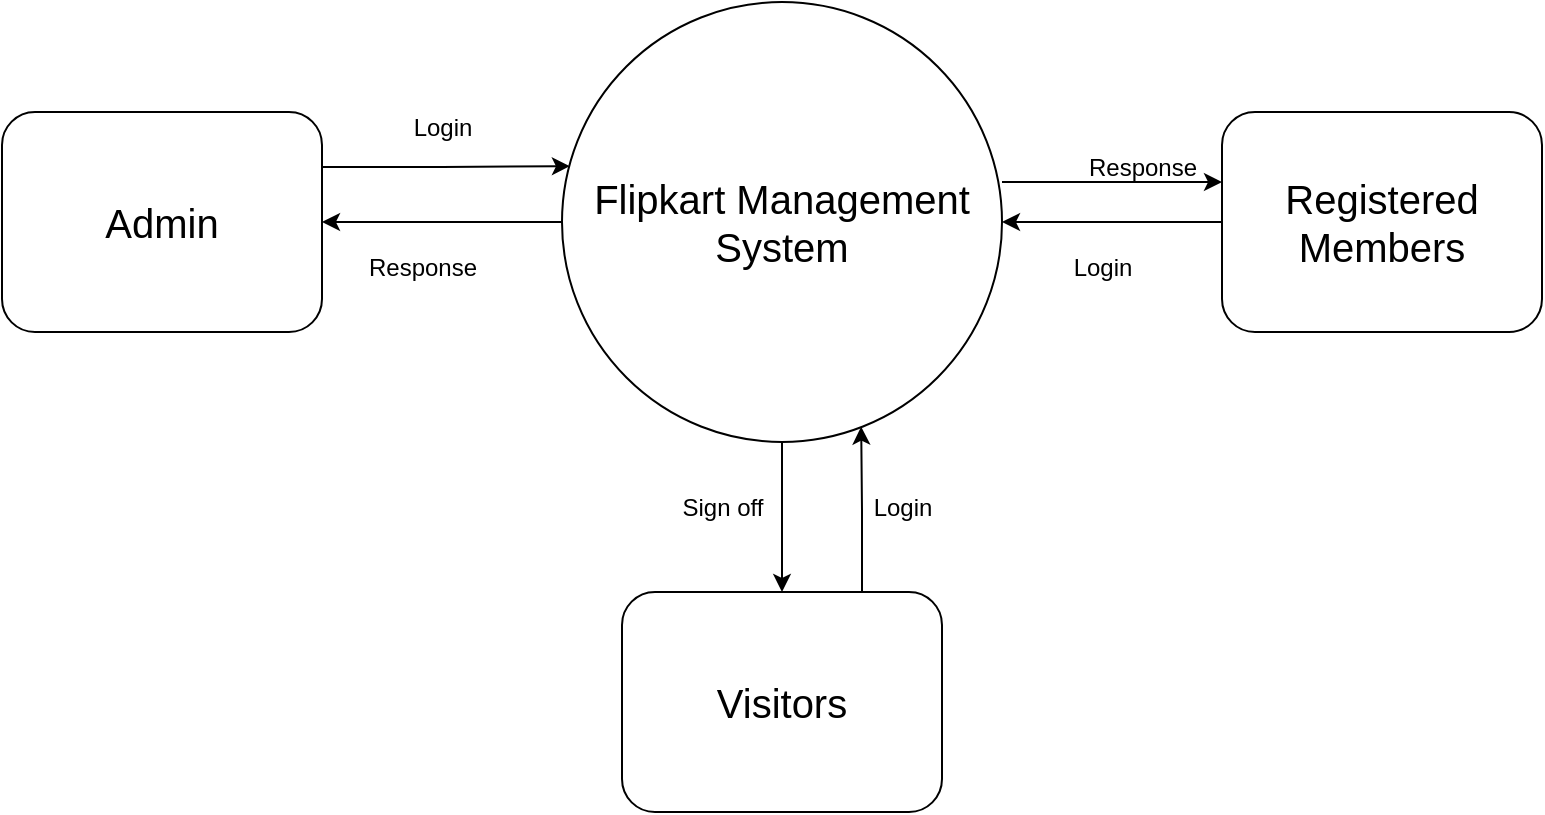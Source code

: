 <mxfile version="21.6.8" type="google">
  <diagram id="ZKO8msdCiUuoRA4G3tad" name="Flipkart System 0">
    <mxGraphModel dx="1050" dy="534" grid="1" gridSize="10" guides="1" tooltips="1" connect="1" arrows="1" fold="1" page="1" pageScale="1" pageWidth="827" pageHeight="1169" math="0" shadow="0">
      <root>
        <mxCell id="0" />
        <mxCell id="1" parent="0" />
        <mxCell id="11NNA-H-o6uc0P_nEHLL-1" style="edgeStyle=orthogonalEdgeStyle;rounded=0;orthogonalLoop=1;jettySize=auto;html=1;entryX=1;entryY=0.5;entryDx=0;entryDy=0;" parent="1" source="11NNA-H-o6uc0P_nEHLL-3" target="11NNA-H-o6uc0P_nEHLL-5" edge="1">
          <mxGeometry relative="1" as="geometry" />
        </mxCell>
        <mxCell id="11NNA-H-o6uc0P_nEHLL-2" style="edgeStyle=orthogonalEdgeStyle;rounded=0;orthogonalLoop=1;jettySize=auto;html=1;entryX=0.5;entryY=0;entryDx=0;entryDy=0;" parent="1" source="11NNA-H-o6uc0P_nEHLL-3" target="11NNA-H-o6uc0P_nEHLL-9" edge="1">
          <mxGeometry relative="1" as="geometry" />
        </mxCell>
        <mxCell id="11NNA-H-o6uc0P_nEHLL-3" value="&lt;font style=&quot;font-size: 20px;&quot;&gt;Flipkart Management System&lt;/font&gt;" style="ellipse;whiteSpace=wrap;html=1;aspect=fixed;" parent="1" vertex="1">
          <mxGeometry x="290" y="180" width="220" height="220" as="geometry" />
        </mxCell>
        <mxCell id="11NNA-H-o6uc0P_nEHLL-4" style="edgeStyle=orthogonalEdgeStyle;rounded=0;orthogonalLoop=1;jettySize=auto;html=1;exitX=1;exitY=0.25;exitDx=0;exitDy=0;entryX=0.018;entryY=0.373;entryDx=0;entryDy=0;entryPerimeter=0;" parent="1" source="11NNA-H-o6uc0P_nEHLL-5" target="11NNA-H-o6uc0P_nEHLL-3" edge="1">
          <mxGeometry relative="1" as="geometry" />
        </mxCell>
        <mxCell id="11NNA-H-o6uc0P_nEHLL-5" value="&lt;font style=&quot;font-size: 20px;&quot;&gt;Admin&lt;/font&gt;" style="rounded=1;whiteSpace=wrap;html=1;" parent="1" vertex="1">
          <mxGeometry x="10" y="235" width="160" height="110" as="geometry" />
        </mxCell>
        <mxCell id="11NNA-H-o6uc0P_nEHLL-6" style="edgeStyle=orthogonalEdgeStyle;rounded=0;orthogonalLoop=1;jettySize=auto;html=1;" parent="1" source="11NNA-H-o6uc0P_nEHLL-7" target="11NNA-H-o6uc0P_nEHLL-3" edge="1">
          <mxGeometry relative="1" as="geometry" />
        </mxCell>
        <mxCell id="11NNA-H-o6uc0P_nEHLL-7" value="&lt;font style=&quot;font-size: 20px;&quot;&gt;Registered Members&lt;/font&gt;" style="rounded=1;whiteSpace=wrap;html=1;" parent="1" vertex="1">
          <mxGeometry x="620" y="235" width="160" height="110" as="geometry" />
        </mxCell>
        <mxCell id="11NNA-H-o6uc0P_nEHLL-8" style="edgeStyle=orthogonalEdgeStyle;rounded=0;orthogonalLoop=1;jettySize=auto;html=1;exitX=0.75;exitY=0;exitDx=0;exitDy=0;entryX=0.68;entryY=0.965;entryDx=0;entryDy=0;entryPerimeter=0;" parent="1" source="11NNA-H-o6uc0P_nEHLL-9" target="11NNA-H-o6uc0P_nEHLL-3" edge="1">
          <mxGeometry relative="1" as="geometry">
            <Array as="points">
              <mxPoint x="440" y="434" />
              <mxPoint x="440" y="434" />
            </Array>
          </mxGeometry>
        </mxCell>
        <mxCell id="11NNA-H-o6uc0P_nEHLL-9" value="&lt;font style=&quot;font-size: 20px;&quot;&gt;Visitors&lt;/font&gt;" style="rounded=1;whiteSpace=wrap;html=1;" parent="1" vertex="1">
          <mxGeometry x="320" y="475" width="160" height="110" as="geometry" />
        </mxCell>
        <mxCell id="11NNA-H-o6uc0P_nEHLL-10" value="" style="endArrow=classic;html=1;rounded=0;" parent="1" edge="1">
          <mxGeometry width="50" height="50" relative="1" as="geometry">
            <mxPoint x="510" y="270" as="sourcePoint" />
            <mxPoint x="620" y="270" as="targetPoint" />
          </mxGeometry>
        </mxCell>
        <mxCell id="11NNA-H-o6uc0P_nEHLL-11" value="Login" style="text;html=1;align=center;verticalAlign=middle;resizable=0;points=[];autosize=1;strokeColor=none;fillColor=none;" parent="1" vertex="1">
          <mxGeometry x="205" y="228" width="50" height="30" as="geometry" />
        </mxCell>
        <mxCell id="11NNA-H-o6uc0P_nEHLL-12" value="Response" style="text;html=1;align=center;verticalAlign=middle;resizable=0;points=[];autosize=1;strokeColor=none;fillColor=none;" parent="1" vertex="1">
          <mxGeometry x="180" y="298" width="80" height="30" as="geometry" />
        </mxCell>
        <mxCell id="11NNA-H-o6uc0P_nEHLL-13" value="Login" style="text;html=1;align=center;verticalAlign=middle;resizable=0;points=[];autosize=1;strokeColor=none;fillColor=none;" parent="1" vertex="1">
          <mxGeometry x="435" y="418" width="50" height="30" as="geometry" />
        </mxCell>
        <mxCell id="11NNA-H-o6uc0P_nEHLL-14" value="Sign off" style="text;html=1;align=center;verticalAlign=middle;resizable=0;points=[];autosize=1;strokeColor=none;fillColor=none;" parent="1" vertex="1">
          <mxGeometry x="340" y="418" width="60" height="30" as="geometry" />
        </mxCell>
        <mxCell id="11NNA-H-o6uc0P_nEHLL-15" value="Response" style="text;html=1;align=center;verticalAlign=middle;resizable=0;points=[];autosize=1;strokeColor=none;fillColor=none;" parent="1" vertex="1">
          <mxGeometry x="540" y="248" width="80" height="30" as="geometry" />
        </mxCell>
        <mxCell id="11NNA-H-o6uc0P_nEHLL-16" value="Login" style="text;html=1;align=center;verticalAlign=middle;resizable=0;points=[];autosize=1;strokeColor=none;fillColor=none;" parent="1" vertex="1">
          <mxGeometry x="535" y="298" width="50" height="30" as="geometry" />
        </mxCell>
      </root>
    </mxGraphModel>
  </diagram>
</mxfile>
